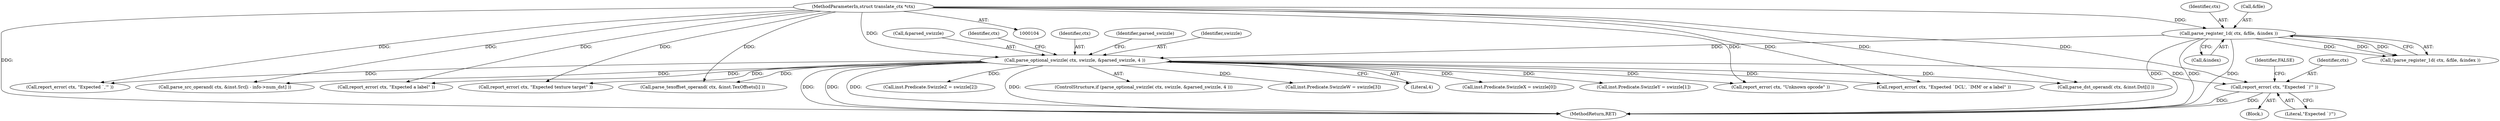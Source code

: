 digraph "0_virglrenderer_28894a30a17a84529be102b21118e55d6c9f23fa@pointer" {
"1000232" [label="(Call,report_error( ctx, \"Expected `)'\" ))"];
"1000178" [label="(Call,parse_optional_swizzle( ctx, swizzle, &parsed_swizzle, 4 ))"];
"1000169" [label="(Call,parse_register_1d( ctx, &file, &index ))"];
"1000105" [label="(MethodParameterIn,struct translate_ctx *ctx)"];
"1000420" [label="(Call,report_error( ctx, \"Expected `,'\" ))"];
"1000177" [label="(ControlStructure,if (parse_optional_swizzle( ctx, swizzle, &parsed_swizzle, 4 )))"];
"1000467" [label="(Call,parse_src_operand( ctx, &inst.Src[i - info->num_dst] ))"];
"1000236" [label="(Identifier,FALSE)"];
"1000233" [label="(Identifier,ctx)"];
"1000181" [label="(Call,&parsed_swizzle)"];
"1000170" [label="(Identifier,ctx)"];
"1000623" [label="(Call,report_error( ctx, \"Expected a label\" ))"];
"1000228" [label="(Identifier,ctx)"];
"1000524" [label="(Call,report_error( ctx, \"Expected texture target\" ))"];
"1000231" [label="(Block,)"];
"1000179" [label="(Identifier,ctx)"];
"1000215" [label="(Call,inst.Predicate.SwizzleW = swizzle[3])"];
"1000171" [label="(Call,&file)"];
"1000566" [label="(Call,parse_texoffset_operand( ctx, &inst.TexOffsets[i] ))"];
"1000169" [label="(Call,parse_register_1d( ctx, &file, &index ))"];
"1000318" [label="(Call,report_error( ctx, \"Unknown opcode\" ))"];
"1000322" [label="(Call,report_error( ctx, \"Expected `DCL', `IMM' or a label\" ))"];
"1000183" [label="(Literal,4)"];
"1000188" [label="(Call,inst.Predicate.SwizzleX = swizzle[0])"];
"1000168" [label="(Call,!parse_register_1d( ctx, &file, &index ))"];
"1000443" [label="(Call,parse_dst_operand( ctx, &inst.Dst[i] ))"];
"1000197" [label="(Call,inst.Predicate.SwizzleY = swizzle[1])"];
"1000186" [label="(Identifier,parsed_swizzle)"];
"1000173" [label="(Call,&index)"];
"1000234" [label="(Literal,\"Expected `)'\")"];
"1000178" [label="(Call,parse_optional_swizzle( ctx, swizzle, &parsed_swizzle, 4 ))"];
"1000206" [label="(Call,inst.Predicate.SwizzleZ = swizzle[2])"];
"1000680" [label="(MethodReturn,RET)"];
"1000180" [label="(Identifier,swizzle)"];
"1000232" [label="(Call,report_error( ctx, \"Expected `)'\" ))"];
"1000105" [label="(MethodParameterIn,struct translate_ctx *ctx)"];
"1000232" -> "1000231"  [label="AST: "];
"1000232" -> "1000234"  [label="CFG: "];
"1000233" -> "1000232"  [label="AST: "];
"1000234" -> "1000232"  [label="AST: "];
"1000236" -> "1000232"  [label="CFG: "];
"1000232" -> "1000680"  [label="DDG: "];
"1000232" -> "1000680"  [label="DDG: "];
"1000178" -> "1000232"  [label="DDG: "];
"1000105" -> "1000232"  [label="DDG: "];
"1000178" -> "1000177"  [label="AST: "];
"1000178" -> "1000183"  [label="CFG: "];
"1000179" -> "1000178"  [label="AST: "];
"1000180" -> "1000178"  [label="AST: "];
"1000181" -> "1000178"  [label="AST: "];
"1000183" -> "1000178"  [label="AST: "];
"1000186" -> "1000178"  [label="CFG: "];
"1000228" -> "1000178"  [label="CFG: "];
"1000178" -> "1000680"  [label="DDG: "];
"1000178" -> "1000680"  [label="DDG: "];
"1000178" -> "1000680"  [label="DDG: "];
"1000178" -> "1000680"  [label="DDG: "];
"1000169" -> "1000178"  [label="DDG: "];
"1000105" -> "1000178"  [label="DDG: "];
"1000178" -> "1000188"  [label="DDG: "];
"1000178" -> "1000197"  [label="DDG: "];
"1000178" -> "1000206"  [label="DDG: "];
"1000178" -> "1000215"  [label="DDG: "];
"1000178" -> "1000318"  [label="DDG: "];
"1000178" -> "1000322"  [label="DDG: "];
"1000178" -> "1000420"  [label="DDG: "];
"1000178" -> "1000443"  [label="DDG: "];
"1000178" -> "1000467"  [label="DDG: "];
"1000178" -> "1000524"  [label="DDG: "];
"1000178" -> "1000566"  [label="DDG: "];
"1000178" -> "1000623"  [label="DDG: "];
"1000169" -> "1000168"  [label="AST: "];
"1000169" -> "1000173"  [label="CFG: "];
"1000170" -> "1000169"  [label="AST: "];
"1000171" -> "1000169"  [label="AST: "];
"1000173" -> "1000169"  [label="AST: "];
"1000168" -> "1000169"  [label="CFG: "];
"1000169" -> "1000680"  [label="DDG: "];
"1000169" -> "1000680"  [label="DDG: "];
"1000169" -> "1000680"  [label="DDG: "];
"1000169" -> "1000168"  [label="DDG: "];
"1000169" -> "1000168"  [label="DDG: "];
"1000169" -> "1000168"  [label="DDG: "];
"1000105" -> "1000169"  [label="DDG: "];
"1000105" -> "1000104"  [label="AST: "];
"1000105" -> "1000680"  [label="DDG: "];
"1000105" -> "1000318"  [label="DDG: "];
"1000105" -> "1000322"  [label="DDG: "];
"1000105" -> "1000420"  [label="DDG: "];
"1000105" -> "1000443"  [label="DDG: "];
"1000105" -> "1000467"  [label="DDG: "];
"1000105" -> "1000524"  [label="DDG: "];
"1000105" -> "1000566"  [label="DDG: "];
"1000105" -> "1000623"  [label="DDG: "];
}
